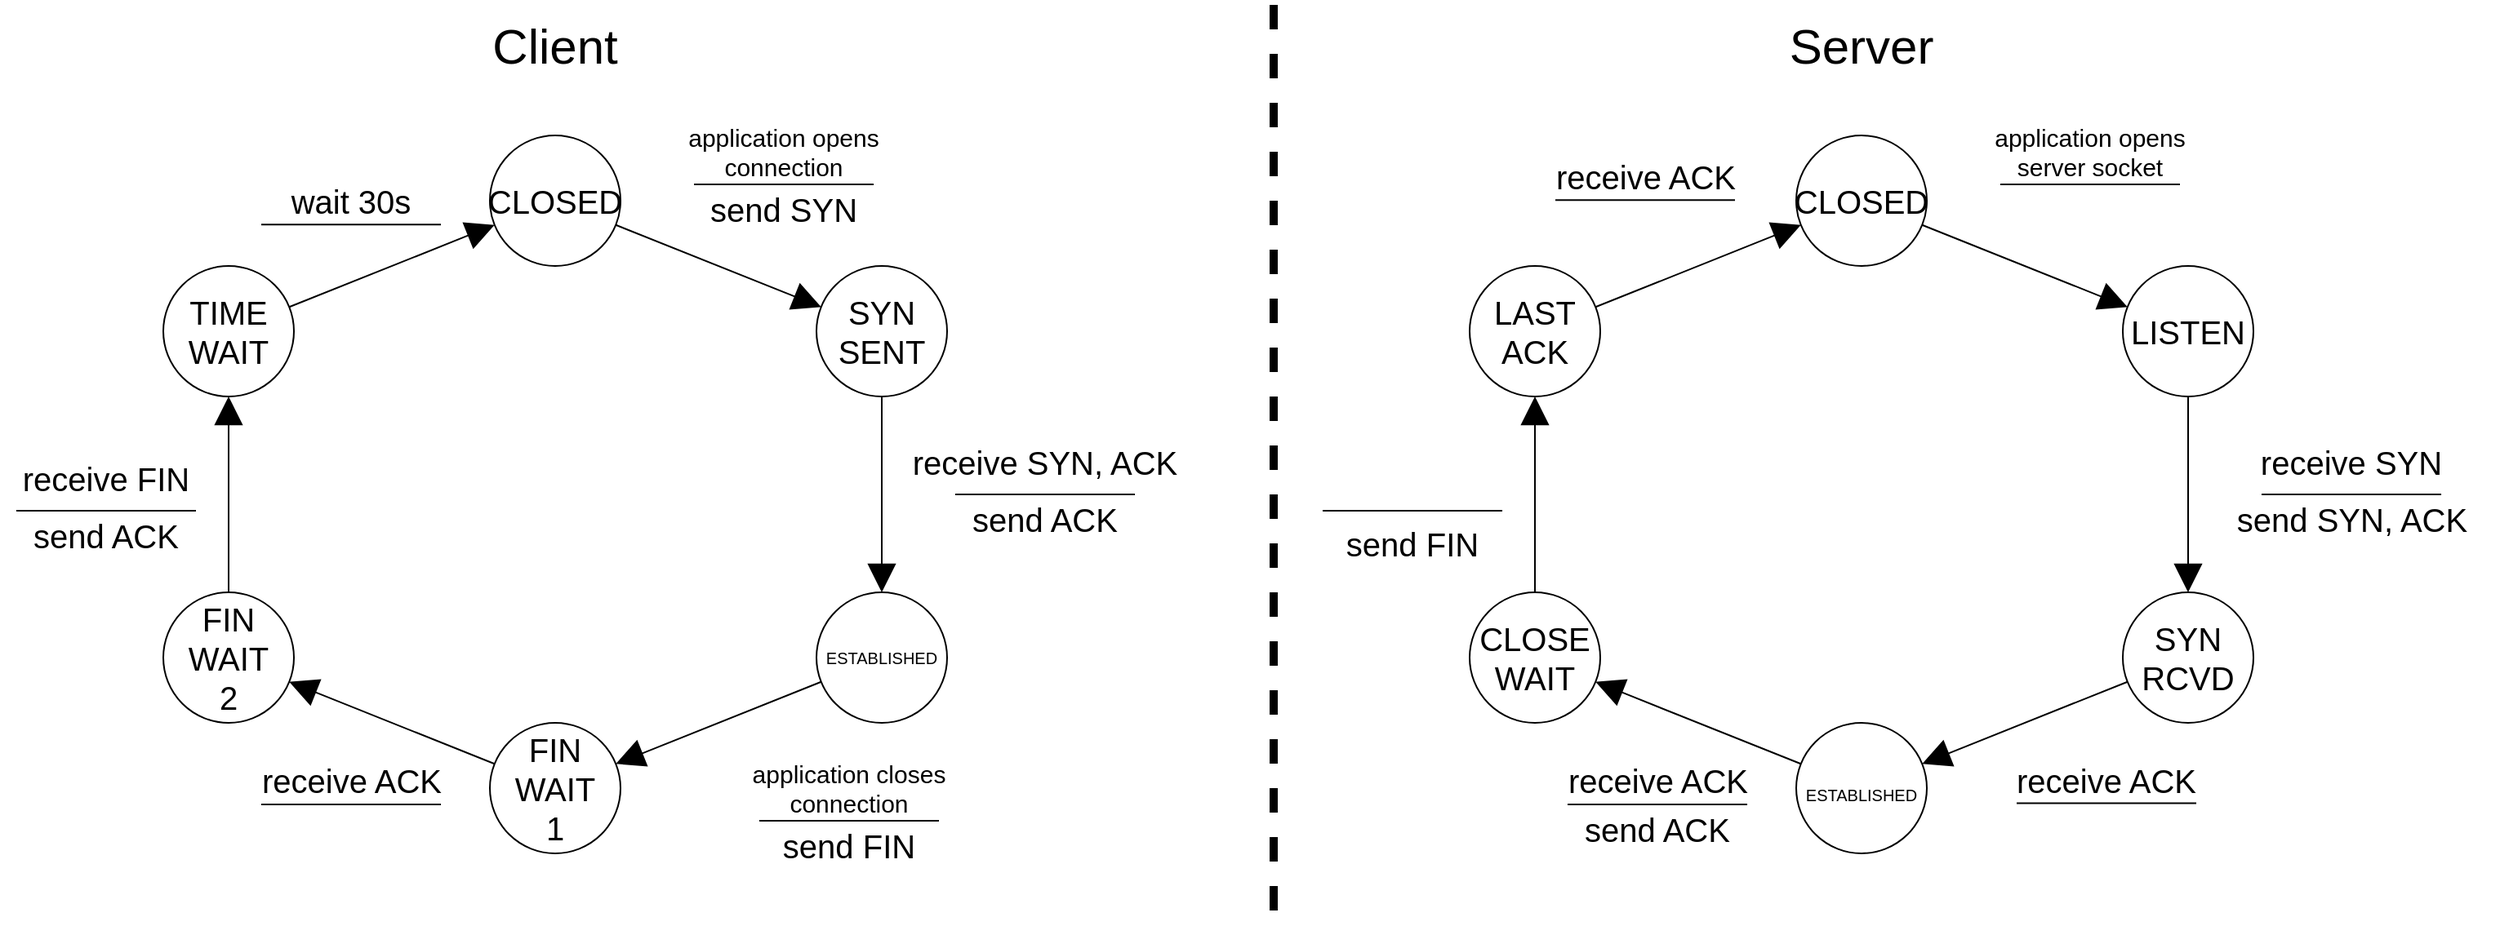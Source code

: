 <mxfile>
    <diagram id="QQDORSrybAeKcdoqKLaz" name="Page-1">
        <mxGraphModel dx="1509" dy="2013" grid="1" gridSize="10" guides="1" tooltips="1" connect="1" arrows="1" fold="1" page="1" pageScale="1" pageWidth="850" pageHeight="1100" math="0" shadow="0">
            <root>
                <mxCell id="0"/>
                <mxCell id="1" parent="0"/>
                <mxCell id="8" style="edgeStyle=none;html=1;fontSize=20;endArrow=block;endFill=1;endSize=15;" edge="1" parent="1" source="2" target="3">
                    <mxGeometry relative="1" as="geometry"/>
                </mxCell>
                <mxCell id="2" value="CLOSED" style="ellipse;whiteSpace=wrap;html=1;aspect=fixed;fontSize=20;" vertex="1" parent="1">
                    <mxGeometry x="320" y="120" width="80" height="80" as="geometry"/>
                </mxCell>
                <mxCell id="9" style="edgeStyle=none;html=1;fontSize=20;endArrow=block;endFill=1;endSize=15;" edge="1" parent="1" source="3" target="4">
                    <mxGeometry relative="1" as="geometry"/>
                </mxCell>
                <mxCell id="3" value="SYN&lt;br&gt;SENT" style="ellipse;whiteSpace=wrap;html=1;aspect=fixed;fontSize=20;" vertex="1" parent="1">
                    <mxGeometry x="520" y="200" width="80" height="80" as="geometry"/>
                </mxCell>
                <mxCell id="10" style="edgeStyle=none;html=1;fontSize=20;endArrow=block;endFill=1;endSize=15;" edge="1" parent="1" source="4" target="5">
                    <mxGeometry relative="1" as="geometry"/>
                </mxCell>
                <mxCell id="4" value="ESTABLISHED" style="ellipse;whiteSpace=wrap;html=1;aspect=fixed;fontSize=10;" vertex="1" parent="1">
                    <mxGeometry x="520" y="400" width="80" height="80" as="geometry"/>
                </mxCell>
                <mxCell id="11" style="edgeStyle=none;html=1;fontSize=20;endArrow=block;endFill=1;endSize=15;" edge="1" parent="1" source="5" target="6">
                    <mxGeometry relative="1" as="geometry"/>
                </mxCell>
                <mxCell id="5" value="FIN&lt;br style=&quot;font-size: 20px;&quot;&gt;WAIT&lt;br style=&quot;font-size: 20px;&quot;&gt;1" style="ellipse;whiteSpace=wrap;html=1;aspect=fixed;fontSize=20;" vertex="1" parent="1">
                    <mxGeometry x="320" y="480" width="80" height="80" as="geometry"/>
                </mxCell>
                <mxCell id="12" style="edgeStyle=none;html=1;fontSize=20;endArrow=block;endFill=1;endSize=15;" edge="1" parent="1" source="6" target="7">
                    <mxGeometry relative="1" as="geometry"/>
                </mxCell>
                <mxCell id="6" value="FIN&lt;br style=&quot;font-size: 20px&quot;&gt;WAIT&lt;br style=&quot;font-size: 20px&quot;&gt;2" style="ellipse;whiteSpace=wrap;html=1;aspect=fixed;fontSize=20;" vertex="1" parent="1">
                    <mxGeometry x="120" y="400" width="80" height="80" as="geometry"/>
                </mxCell>
                <mxCell id="13" style="edgeStyle=none;html=1;fontSize=20;endArrow=block;endFill=1;endSize=15;" edge="1" parent="1" source="7" target="2">
                    <mxGeometry relative="1" as="geometry"/>
                </mxCell>
                <mxCell id="7" value="TIME&lt;br&gt;WAIT" style="ellipse;whiteSpace=wrap;html=1;aspect=fixed;fontSize=20;" vertex="1" parent="1">
                    <mxGeometry x="120" y="200" width="80" height="80" as="geometry"/>
                </mxCell>
                <mxCell id="14" value="" style="endArrow=none;html=1;fontSize=40;endSize=15;curved=1;" edge="1" parent="1">
                    <mxGeometry width="50" height="50" relative="1" as="geometry">
                        <mxPoint x="180" y="174.66" as="sourcePoint"/>
                        <mxPoint x="290" y="174.66" as="targetPoint"/>
                    </mxGeometry>
                </mxCell>
                <mxCell id="15" value="wait 30s" style="text;html=1;strokeColor=none;fillColor=none;align=center;verticalAlign=middle;whiteSpace=wrap;rounded=0;fontSize=20;" vertex="1" parent="1">
                    <mxGeometry x="180" y="144.66" width="110" height="30" as="geometry"/>
                </mxCell>
                <mxCell id="19" value="" style="endArrow=none;html=1;fontSize=40;endSize=15;curved=1;" edge="1" parent="1">
                    <mxGeometry width="50" height="50" relative="1" as="geometry">
                        <mxPoint x="445" y="150" as="sourcePoint"/>
                        <mxPoint x="555" y="150" as="targetPoint"/>
                    </mxGeometry>
                </mxCell>
                <mxCell id="20" value="application opens connection" style="text;html=1;strokeColor=none;fillColor=none;align=center;verticalAlign=middle;whiteSpace=wrap;rounded=0;fontSize=15;" vertex="1" parent="1">
                    <mxGeometry x="420" y="110" width="160" height="40" as="geometry"/>
                </mxCell>
                <mxCell id="21" value="send SYN" style="text;html=1;strokeColor=none;fillColor=none;align=center;verticalAlign=middle;whiteSpace=wrap;rounded=0;fontSize=20;" vertex="1" parent="1">
                    <mxGeometry x="445" y="150" width="110" height="30" as="geometry"/>
                </mxCell>
                <mxCell id="22" value="" style="endArrow=none;html=1;fontSize=40;endSize=15;curved=1;" edge="1" parent="1">
                    <mxGeometry width="50" height="50" relative="1" as="geometry">
                        <mxPoint x="605" y="340" as="sourcePoint"/>
                        <mxPoint x="715" y="340" as="targetPoint"/>
                    </mxGeometry>
                </mxCell>
                <mxCell id="23" value="receive SYN, ACK" style="text;html=1;strokeColor=none;fillColor=none;align=center;verticalAlign=middle;whiteSpace=wrap;rounded=0;fontSize=20;" vertex="1" parent="1">
                    <mxGeometry x="570" y="300" width="180" height="40" as="geometry"/>
                </mxCell>
                <mxCell id="24" value="send ACK" style="text;html=1;strokeColor=none;fillColor=none;align=center;verticalAlign=middle;whiteSpace=wrap;rounded=0;fontSize=20;" vertex="1" parent="1">
                    <mxGeometry x="605" y="340" width="110" height="30" as="geometry"/>
                </mxCell>
                <mxCell id="25" value="" style="endArrow=none;html=1;fontSize=40;endSize=15;curved=1;" edge="1" parent="1">
                    <mxGeometry width="50" height="50" relative="1" as="geometry">
                        <mxPoint x="485" y="540" as="sourcePoint"/>
                        <mxPoint x="595" y="540" as="targetPoint"/>
                    </mxGeometry>
                </mxCell>
                <mxCell id="27" value="send FIN" style="text;html=1;strokeColor=none;fillColor=none;align=center;verticalAlign=middle;whiteSpace=wrap;rounded=0;fontSize=20;" vertex="1" parent="1">
                    <mxGeometry x="485" y="540" width="110" height="30" as="geometry"/>
                </mxCell>
                <mxCell id="28" value="application closes connection" style="text;html=1;strokeColor=none;fillColor=none;align=center;verticalAlign=middle;whiteSpace=wrap;rounded=0;fontSize=15;" vertex="1" parent="1">
                    <mxGeometry x="460" y="500" width="160" height="40" as="geometry"/>
                </mxCell>
                <mxCell id="29" value="" style="endArrow=none;html=1;fontSize=40;endSize=15;curved=1;" edge="1" parent="1">
                    <mxGeometry width="50" height="50" relative="1" as="geometry">
                        <mxPoint x="180.0" y="530" as="sourcePoint"/>
                        <mxPoint x="290" y="530" as="targetPoint"/>
                    </mxGeometry>
                </mxCell>
                <mxCell id="30" value="receive ACK" style="text;html=1;strokeColor=none;fillColor=none;align=center;verticalAlign=middle;whiteSpace=wrap;rounded=0;fontSize=20;" vertex="1" parent="1">
                    <mxGeometry x="167.5" y="500" width="135" height="30" as="geometry"/>
                </mxCell>
                <mxCell id="31" value="" style="endArrow=none;html=1;fontSize=40;endSize=15;curved=1;" edge="1" parent="1">
                    <mxGeometry width="50" height="50" relative="1" as="geometry">
                        <mxPoint x="30" y="350" as="sourcePoint"/>
                        <mxPoint x="140" y="350" as="targetPoint"/>
                    </mxGeometry>
                </mxCell>
                <mxCell id="32" value="receive FIN" style="text;html=1;strokeColor=none;fillColor=none;align=center;verticalAlign=middle;whiteSpace=wrap;rounded=0;fontSize=20;" vertex="1" parent="1">
                    <mxGeometry x="20" y="310" width="130" height="40" as="geometry"/>
                </mxCell>
                <mxCell id="33" value="send ACK" style="text;html=1;strokeColor=none;fillColor=none;align=center;verticalAlign=middle;whiteSpace=wrap;rounded=0;fontSize=20;" vertex="1" parent="1">
                    <mxGeometry x="30" y="350" width="110" height="30" as="geometry"/>
                </mxCell>
                <mxCell id="34" style="edgeStyle=none;html=1;fontSize=20;endArrow=block;endFill=1;endSize=15;" edge="1" parent="1" source="35" target="37">
                    <mxGeometry relative="1" as="geometry"/>
                </mxCell>
                <mxCell id="35" value="CLOSED" style="ellipse;whiteSpace=wrap;html=1;aspect=fixed;fontSize=20;" vertex="1" parent="1">
                    <mxGeometry x="1120" y="120" width="80" height="80" as="geometry"/>
                </mxCell>
                <mxCell id="36" style="edgeStyle=none;html=1;fontSize=20;endArrow=block;endFill=1;endSize=15;" edge="1" parent="1" source="37" target="39">
                    <mxGeometry relative="1" as="geometry"/>
                </mxCell>
                <mxCell id="37" value="LISTEN" style="ellipse;whiteSpace=wrap;html=1;aspect=fixed;fontSize=20;" vertex="1" parent="1">
                    <mxGeometry x="1320" y="200" width="80" height="80" as="geometry"/>
                </mxCell>
                <mxCell id="38" style="edgeStyle=none;html=1;fontSize=20;endArrow=block;endFill=1;endSize=15;" edge="1" parent="1" source="39" target="41">
                    <mxGeometry relative="1" as="geometry"/>
                </mxCell>
                <mxCell id="39" value="SYN&lt;br style=&quot;font-size: 20px;&quot;&gt;RCVD" style="ellipse;whiteSpace=wrap;html=1;aspect=fixed;fontSize=20;" vertex="1" parent="1">
                    <mxGeometry x="1320" y="400" width="80" height="80" as="geometry"/>
                </mxCell>
                <mxCell id="40" style="edgeStyle=none;html=1;fontSize=20;endArrow=block;endFill=1;endSize=15;" edge="1" parent="1" source="41" target="43">
                    <mxGeometry relative="1" as="geometry"/>
                </mxCell>
                <mxCell id="41" value="&lt;span style=&quot;font-size: 10px&quot;&gt;ESTABLISHED&lt;/span&gt;" style="ellipse;whiteSpace=wrap;html=1;aspect=fixed;fontSize=20;" vertex="1" parent="1">
                    <mxGeometry x="1120" y="480" width="80" height="80" as="geometry"/>
                </mxCell>
                <mxCell id="42" style="edgeStyle=none;html=1;fontSize=20;endArrow=block;endFill=1;endSize=15;" edge="1" parent="1" source="43" target="45">
                    <mxGeometry relative="1" as="geometry"/>
                </mxCell>
                <mxCell id="43" value="CLOSE&lt;br&gt;WAIT" style="ellipse;whiteSpace=wrap;html=1;aspect=fixed;fontSize=20;" vertex="1" parent="1">
                    <mxGeometry x="920" y="400" width="80" height="80" as="geometry"/>
                </mxCell>
                <mxCell id="44" style="edgeStyle=none;html=1;fontSize=20;endArrow=block;endFill=1;endSize=15;" edge="1" parent="1" source="45" target="35">
                    <mxGeometry relative="1" as="geometry"/>
                </mxCell>
                <mxCell id="45" value="LAST&lt;br&gt;ACK" style="ellipse;whiteSpace=wrap;html=1;aspect=fixed;fontSize=20;" vertex="1" parent="1">
                    <mxGeometry x="920" y="200" width="80" height="80" as="geometry"/>
                </mxCell>
                <mxCell id="46" value="" style="endArrow=none;html=1;fontSize=40;endSize=15;curved=1;" edge="1" parent="1">
                    <mxGeometry width="50" height="50" relative="1" as="geometry">
                        <mxPoint x="972.5" y="159.66" as="sourcePoint"/>
                        <mxPoint x="1082.5" y="159.66" as="targetPoint"/>
                    </mxGeometry>
                </mxCell>
                <mxCell id="47" value="receive ACK" style="text;html=1;strokeColor=none;fillColor=none;align=center;verticalAlign=middle;whiteSpace=wrap;rounded=0;fontSize=20;" vertex="1" parent="1">
                    <mxGeometry x="967.5" y="130" width="120" height="30" as="geometry"/>
                </mxCell>
                <mxCell id="48" value="" style="endArrow=none;html=1;fontSize=40;endSize=15;curved=1;" edge="1" parent="1">
                    <mxGeometry width="50" height="50" relative="1" as="geometry">
                        <mxPoint x="1245" y="150" as="sourcePoint"/>
                        <mxPoint x="1355" y="150" as="targetPoint"/>
                    </mxGeometry>
                </mxCell>
                <mxCell id="49" value="application opens server socket" style="text;html=1;strokeColor=none;fillColor=none;align=center;verticalAlign=middle;whiteSpace=wrap;rounded=0;fontSize=15;" vertex="1" parent="1">
                    <mxGeometry x="1220" y="110" width="160" height="40" as="geometry"/>
                </mxCell>
                <mxCell id="51" value="" style="endArrow=none;html=1;fontSize=40;endSize=15;curved=1;" edge="1" parent="1">
                    <mxGeometry width="50" height="50" relative="1" as="geometry">
                        <mxPoint x="1405" y="340" as="sourcePoint"/>
                        <mxPoint x="1515" y="340" as="targetPoint"/>
                    </mxGeometry>
                </mxCell>
                <mxCell id="52" value="receive SYN" style="text;html=1;strokeColor=none;fillColor=none;align=center;verticalAlign=middle;whiteSpace=wrap;rounded=0;fontSize=20;" vertex="1" parent="1">
                    <mxGeometry x="1370" y="300" width="180" height="40" as="geometry"/>
                </mxCell>
                <mxCell id="53" value="send SYN, ACK" style="text;html=1;strokeColor=none;fillColor=none;align=center;verticalAlign=middle;whiteSpace=wrap;rounded=0;fontSize=20;" vertex="1" parent="1">
                    <mxGeometry x="1387.5" y="340" width="145" height="30" as="geometry"/>
                </mxCell>
                <mxCell id="57" value="" style="endArrow=none;html=1;fontSize=40;endSize=15;curved=1;" edge="1" parent="1">
                    <mxGeometry width="50" height="50" relative="1" as="geometry">
                        <mxPoint x="980" y="530" as="sourcePoint"/>
                        <mxPoint x="1090" y="530" as="targetPoint"/>
                    </mxGeometry>
                </mxCell>
                <mxCell id="58" value="receive ACK" style="text;html=1;strokeColor=none;fillColor=none;align=center;verticalAlign=middle;whiteSpace=wrap;rounded=0;fontSize=20;" vertex="1" parent="1">
                    <mxGeometry x="967.5" y="500" width="135" height="30" as="geometry"/>
                </mxCell>
                <mxCell id="59" value="" style="endArrow=none;html=1;fontSize=40;endSize=15;curved=1;" edge="1" parent="1">
                    <mxGeometry width="50" height="50" relative="1" as="geometry">
                        <mxPoint x="830" y="350" as="sourcePoint"/>
                        <mxPoint x="940" y="350" as="targetPoint"/>
                    </mxGeometry>
                </mxCell>
                <mxCell id="60" value="send FIN" style="text;html=1;strokeColor=none;fillColor=none;align=center;verticalAlign=middle;whiteSpace=wrap;rounded=0;fontSize=20;" vertex="1" parent="1">
                    <mxGeometry x="820" y="350" width="130" height="40" as="geometry"/>
                </mxCell>
                <mxCell id="62" value="" style="endArrow=none;html=1;fontSize=40;endSize=15;curved=1;" edge="1" parent="1">
                    <mxGeometry width="50" height="50" relative="1" as="geometry">
                        <mxPoint x="1255" y="529.2" as="sourcePoint"/>
                        <mxPoint x="1365" y="529.2" as="targetPoint"/>
                    </mxGeometry>
                </mxCell>
                <mxCell id="63" value="receive ACK" style="text;html=1;strokeColor=none;fillColor=none;align=center;verticalAlign=middle;whiteSpace=wrap;rounded=0;fontSize=20;" vertex="1" parent="1">
                    <mxGeometry x="1250" y="499.54" width="120" height="30" as="geometry"/>
                </mxCell>
                <mxCell id="64" value="send ACK" style="text;html=1;strokeColor=none;fillColor=none;align=center;verticalAlign=middle;whiteSpace=wrap;rounded=0;fontSize=20;" vertex="1" parent="1">
                    <mxGeometry x="975" y="529.77" width="120" height="30" as="geometry"/>
                </mxCell>
                <mxCell id="66" value="Client" style="text;html=1;strokeColor=none;fillColor=none;align=center;verticalAlign=middle;whiteSpace=wrap;rounded=0;fontSize=30;" vertex="1" parent="1">
                    <mxGeometry x="330" y="50" width="60" height="30" as="geometry"/>
                </mxCell>
                <mxCell id="67" value="Server" style="text;html=1;strokeColor=none;fillColor=none;align=center;verticalAlign=middle;whiteSpace=wrap;rounded=0;fontSize=30;" vertex="1" parent="1">
                    <mxGeometry x="1130" y="50" width="60" height="30" as="geometry"/>
                </mxCell>
                <mxCell id="68" value="" style="endArrow=none;dashed=1;html=1;strokeWidth=5;fontSize=30;endSize=15;" edge="1" parent="1">
                    <mxGeometry width="50" height="50" relative="1" as="geometry">
                        <mxPoint x="800" y="40" as="sourcePoint"/>
                        <mxPoint x="800" y="600" as="targetPoint"/>
                    </mxGeometry>
                </mxCell>
            </root>
        </mxGraphModel>
    </diagram>
</mxfile>